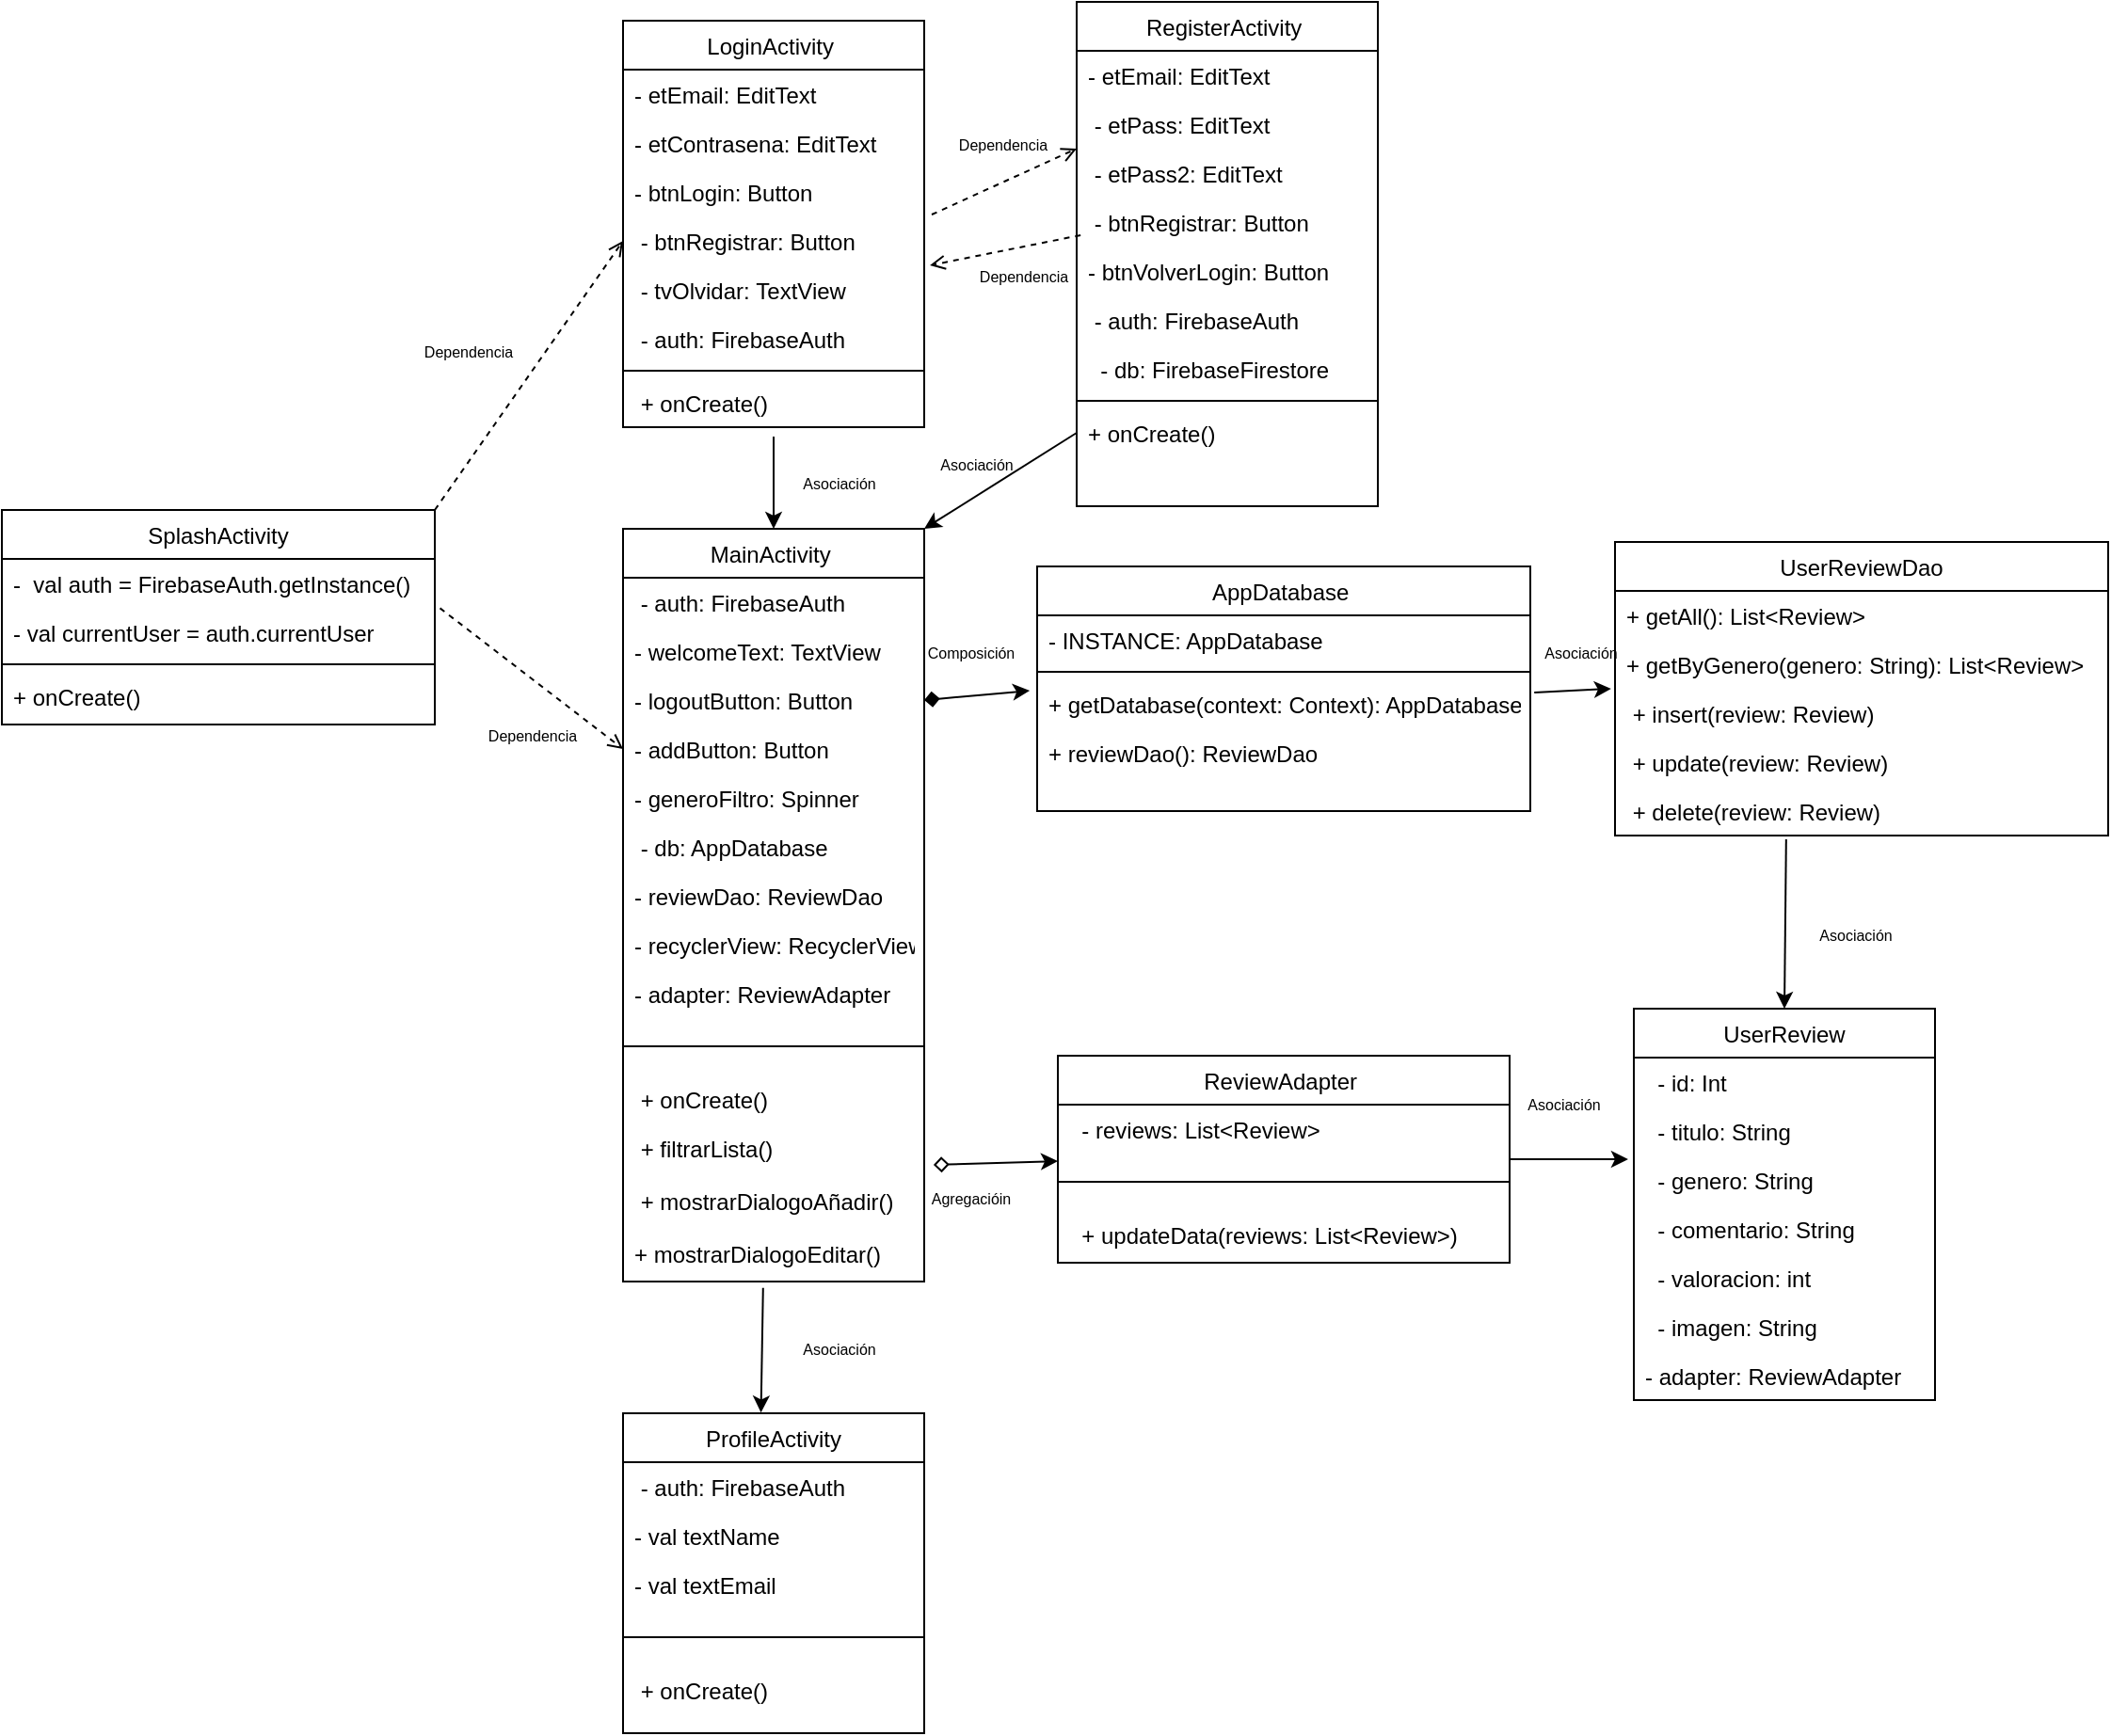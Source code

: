 <mxfile version="28.1.2">
  <diagram id="C5RBs43oDa-KdzZeNtuy" name="Page-1">
    <mxGraphModel dx="2253" dy="875" grid="1" gridSize="10" guides="1" tooltips="1" connect="1" arrows="1" fold="1" page="1" pageScale="1" pageWidth="827" pageHeight="1169" math="0" shadow="0">
      <root>
        <mxCell id="WIyWlLk6GJQsqaUBKTNV-0" />
        <mxCell id="WIyWlLk6GJQsqaUBKTNV-1" parent="WIyWlLk6GJQsqaUBKTNV-0" />
        <mxCell id="zkfFHV4jXpPFQw0GAbJ--0" value="RegisterActivity " style="swimlane;fontStyle=0;align=center;verticalAlign=top;childLayout=stackLayout;horizontal=1;startSize=26;horizontalStack=0;resizeParent=1;resizeLast=0;collapsible=1;marginBottom=0;rounded=0;shadow=0;strokeWidth=1;" parent="WIyWlLk6GJQsqaUBKTNV-1" vertex="1">
          <mxGeometry x="-49" y="190" width="160" height="268" as="geometry">
            <mxRectangle x="230" y="140" width="160" height="26" as="alternateBounds" />
          </mxGeometry>
        </mxCell>
        <mxCell id="zkfFHV4jXpPFQw0GAbJ--2" value="- etEmail: EditText" style="text;align=left;verticalAlign=top;spacingLeft=4;spacingRight=4;overflow=hidden;rotatable=0;points=[[0,0.5],[1,0.5]];portConstraint=eastwest;rounded=0;shadow=0;html=0;" parent="zkfFHV4jXpPFQw0GAbJ--0" vertex="1">
          <mxGeometry y="26" width="160" height="26" as="geometry" />
        </mxCell>
        <mxCell id="zkfFHV4jXpPFQw0GAbJ--3" value=" - etPass: EditText" style="text;align=left;verticalAlign=top;spacingLeft=4;spacingRight=4;overflow=hidden;rotatable=0;points=[[0,0.5],[1,0.5]];portConstraint=eastwest;rounded=0;shadow=0;html=0;" parent="zkfFHV4jXpPFQw0GAbJ--0" vertex="1">
          <mxGeometry y="52" width="160" height="26" as="geometry" />
        </mxCell>
        <mxCell id="fVmAXPzNtCIdIuna9Oln-4" value=" - etPass2: EditText" style="text;align=left;verticalAlign=top;spacingLeft=4;spacingRight=4;overflow=hidden;rotatable=0;points=[[0,0.5],[1,0.5]];portConstraint=eastwest;rounded=0;shadow=0;html=0;" parent="zkfFHV4jXpPFQw0GAbJ--0" vertex="1">
          <mxGeometry y="78" width="160" height="26" as="geometry" />
        </mxCell>
        <mxCell id="fVmAXPzNtCIdIuna9Oln-60" value=" - btnRegistrar: Button" style="text;align=left;verticalAlign=top;spacingLeft=4;spacingRight=4;overflow=hidden;rotatable=0;points=[[0,0.5],[1,0.5]];portConstraint=eastwest;rounded=0;shadow=0;html=0;" parent="zkfFHV4jXpPFQw0GAbJ--0" vertex="1">
          <mxGeometry y="104" width="160" height="26" as="geometry" />
        </mxCell>
        <mxCell id="fVmAXPzNtCIdIuna9Oln-61" value="- btnVolverLogin: Button" style="text;align=left;verticalAlign=top;spacingLeft=4;spacingRight=4;overflow=hidden;rotatable=0;points=[[0,0.5],[1,0.5]];portConstraint=eastwest;rounded=0;shadow=0;html=0;" parent="zkfFHV4jXpPFQw0GAbJ--0" vertex="1">
          <mxGeometry y="130" width="160" height="26" as="geometry" />
        </mxCell>
        <mxCell id="fVmAXPzNtCIdIuna9Oln-5" value=" - auth: FirebaseAuth" style="text;align=left;verticalAlign=top;spacingLeft=4;spacingRight=4;overflow=hidden;rotatable=0;points=[[0,0.5],[1,0.5]];portConstraint=eastwest;rounded=0;shadow=0;html=0;" parent="zkfFHV4jXpPFQw0GAbJ--0" vertex="1">
          <mxGeometry y="156" width="160" height="26" as="geometry" />
        </mxCell>
        <mxCell id="fVmAXPzNtCIdIuna9Oln-6" value="  - db: FirebaseFirestore" style="text;align=left;verticalAlign=top;spacingLeft=4;spacingRight=4;overflow=hidden;rotatable=0;points=[[0,0.5],[1,0.5]];portConstraint=eastwest;rounded=0;shadow=0;html=0;" parent="zkfFHV4jXpPFQw0GAbJ--0" vertex="1">
          <mxGeometry y="182" width="160" height="26" as="geometry" />
        </mxCell>
        <mxCell id="zkfFHV4jXpPFQw0GAbJ--4" value="" style="line;html=1;strokeWidth=1;align=left;verticalAlign=middle;spacingTop=-1;spacingLeft=3;spacingRight=3;rotatable=0;labelPosition=right;points=[];portConstraint=eastwest;" parent="zkfFHV4jXpPFQw0GAbJ--0" vertex="1">
          <mxGeometry y="208" width="160" height="8" as="geometry" />
        </mxCell>
        <mxCell id="zkfFHV4jXpPFQw0GAbJ--5" value="+ onCreate()" style="text;align=left;verticalAlign=top;spacingLeft=4;spacingRight=4;overflow=hidden;rotatable=0;points=[[0,0.5],[1,0.5]];portConstraint=eastwest;" parent="zkfFHV4jXpPFQw0GAbJ--0" vertex="1">
          <mxGeometry y="216" width="160" height="26" as="geometry" />
        </mxCell>
        <mxCell id="zkfFHV4jXpPFQw0GAbJ--6" value="LoginActivity " style="swimlane;fontStyle=0;align=center;verticalAlign=top;childLayout=stackLayout;horizontal=1;startSize=26;horizontalStack=0;resizeParent=1;resizeLast=0;collapsible=1;marginBottom=0;rounded=0;shadow=0;strokeWidth=1;" parent="WIyWlLk6GJQsqaUBKTNV-1" vertex="1">
          <mxGeometry x="-290" y="200" width="160" height="216" as="geometry">
            <mxRectangle x="130" y="380" width="160" height="26" as="alternateBounds" />
          </mxGeometry>
        </mxCell>
        <mxCell id="zkfFHV4jXpPFQw0GAbJ--7" value="- etEmail: EditText" style="text;align=left;verticalAlign=top;spacingLeft=4;spacingRight=4;overflow=hidden;rotatable=0;points=[[0,0.5],[1,0.5]];portConstraint=eastwest;" parent="zkfFHV4jXpPFQw0GAbJ--6" vertex="1">
          <mxGeometry y="26" width="160" height="26" as="geometry" />
        </mxCell>
        <mxCell id="zkfFHV4jXpPFQw0GAbJ--8" value="- etContrasena: EditText" style="text;align=left;verticalAlign=top;spacingLeft=4;spacingRight=4;overflow=hidden;rotatable=0;points=[[0,0.5],[1,0.5]];portConstraint=eastwest;rounded=0;shadow=0;html=0;" parent="zkfFHV4jXpPFQw0GAbJ--6" vertex="1">
          <mxGeometry y="52" width="160" height="26" as="geometry" />
        </mxCell>
        <mxCell id="fVmAXPzNtCIdIuna9Oln-0" value="- btnLogin: Button" style="text;align=left;verticalAlign=top;spacingLeft=4;spacingRight=4;overflow=hidden;rotatable=0;points=[[0,0.5],[1,0.5]];portConstraint=eastwest;rounded=0;shadow=0;html=0;" parent="zkfFHV4jXpPFQw0GAbJ--6" vertex="1">
          <mxGeometry y="78" width="160" height="26" as="geometry" />
        </mxCell>
        <mxCell id="fVmAXPzNtCIdIuna9Oln-1" value=" - btnRegistrar: Button" style="text;align=left;verticalAlign=top;spacingLeft=4;spacingRight=4;overflow=hidden;rotatable=0;points=[[0,0.5],[1,0.5]];portConstraint=eastwest;rounded=0;shadow=0;html=0;" parent="zkfFHV4jXpPFQw0GAbJ--6" vertex="1">
          <mxGeometry y="104" width="160" height="26" as="geometry" />
        </mxCell>
        <mxCell id="fVmAXPzNtCIdIuna9Oln-62" value=" - tvOlvidar: TextView" style="text;align=left;verticalAlign=top;spacingLeft=4;spacingRight=4;overflow=hidden;rotatable=0;points=[[0,0.5],[1,0.5]];portConstraint=eastwest;rounded=0;shadow=0;html=0;" parent="zkfFHV4jXpPFQw0GAbJ--6" vertex="1">
          <mxGeometry y="130" width="160" height="26" as="geometry" />
        </mxCell>
        <mxCell id="fVmAXPzNtCIdIuna9Oln-2" value=" - auth: FirebaseAuth" style="text;align=left;verticalAlign=top;spacingLeft=4;spacingRight=4;overflow=hidden;rotatable=0;points=[[0,0.5],[1,0.5]];portConstraint=eastwest;rounded=0;shadow=0;html=0;" parent="zkfFHV4jXpPFQw0GAbJ--6" vertex="1">
          <mxGeometry y="156" width="160" height="26" as="geometry" />
        </mxCell>
        <mxCell id="zkfFHV4jXpPFQw0GAbJ--9" value="" style="line;html=1;strokeWidth=1;align=left;verticalAlign=middle;spacingTop=-1;spacingLeft=3;spacingRight=3;rotatable=0;labelPosition=right;points=[];portConstraint=eastwest;" parent="zkfFHV4jXpPFQw0GAbJ--6" vertex="1">
          <mxGeometry y="182" width="160" height="8" as="geometry" />
        </mxCell>
        <mxCell id="zkfFHV4jXpPFQw0GAbJ--10" value=" + onCreate()" style="text;align=left;verticalAlign=top;spacingLeft=4;spacingRight=4;overflow=hidden;rotatable=0;points=[[0,0.5],[1,0.5]];portConstraint=eastwest;fontStyle=0" parent="zkfFHV4jXpPFQw0GAbJ--6" vertex="1">
          <mxGeometry y="190" width="160" height="26" as="geometry" />
        </mxCell>
        <mxCell id="zkfFHV4jXpPFQw0GAbJ--13" value="MainActivity " style="swimlane;fontStyle=0;align=center;verticalAlign=top;childLayout=stackLayout;horizontal=1;startSize=26;horizontalStack=0;resizeParent=1;resizeLast=0;collapsible=1;marginBottom=0;rounded=0;shadow=0;strokeWidth=1;" parent="WIyWlLk6GJQsqaUBKTNV-1" vertex="1">
          <mxGeometry x="-290" y="470" width="160" height="400" as="geometry">
            <mxRectangle x="340" y="380" width="170" height="26" as="alternateBounds" />
          </mxGeometry>
        </mxCell>
        <mxCell id="zkfFHV4jXpPFQw0GAbJ--14" value=" - auth: FirebaseAuth" style="text;align=left;verticalAlign=top;spacingLeft=4;spacingRight=4;overflow=hidden;rotatable=0;points=[[0,0.5],[1,0.5]];portConstraint=eastwest;" parent="zkfFHV4jXpPFQw0GAbJ--13" vertex="1">
          <mxGeometry y="26" width="160" height="26" as="geometry" />
        </mxCell>
        <mxCell id="fVmAXPzNtCIdIuna9Oln-63" value="- welcomeText: TextView" style="text;align=left;verticalAlign=top;spacingLeft=4;spacingRight=4;overflow=hidden;rotatable=0;points=[[0,0.5],[1,0.5]];portConstraint=eastwest;rounded=0;shadow=0;html=0;" parent="zkfFHV4jXpPFQw0GAbJ--13" vertex="1">
          <mxGeometry y="52" width="160" height="26" as="geometry" />
        </mxCell>
        <mxCell id="fVmAXPzNtCIdIuna9Oln-64" value="- logoutButton: Button" style="text;align=left;verticalAlign=top;spacingLeft=4;spacingRight=4;overflow=hidden;rotatable=0;points=[[0,0.5],[1,0.5]];portConstraint=eastwest;rounded=0;shadow=0;html=0;" parent="zkfFHV4jXpPFQw0GAbJ--13" vertex="1">
          <mxGeometry y="78" width="160" height="26" as="geometry" />
        </mxCell>
        <mxCell id="fVmAXPzNtCIdIuna9Oln-65" value="- addButton: Button" style="text;align=left;verticalAlign=top;spacingLeft=4;spacingRight=4;overflow=hidden;rotatable=0;points=[[0,0.5],[1,0.5]];portConstraint=eastwest;rounded=0;shadow=0;html=0;" parent="zkfFHV4jXpPFQw0GAbJ--13" vertex="1">
          <mxGeometry y="104" width="160" height="26" as="geometry" />
        </mxCell>
        <mxCell id="fVmAXPzNtCIdIuna9Oln-66" value="- generoFiltro: Spinner" style="text;align=left;verticalAlign=top;spacingLeft=4;spacingRight=4;overflow=hidden;rotatable=0;points=[[0,0.5],[1,0.5]];portConstraint=eastwest;rounded=0;shadow=0;html=0;" parent="zkfFHV4jXpPFQw0GAbJ--13" vertex="1">
          <mxGeometry y="130" width="160" height="26" as="geometry" />
        </mxCell>
        <mxCell id="fVmAXPzNtCIdIuna9Oln-7" value=" - db: AppDatabase" style="text;align=left;verticalAlign=top;spacingLeft=4;spacingRight=4;overflow=hidden;rotatable=0;points=[[0,0.5],[1,0.5]];portConstraint=eastwest;" parent="zkfFHV4jXpPFQw0GAbJ--13" vertex="1">
          <mxGeometry y="156" width="160" height="26" as="geometry" />
        </mxCell>
        <mxCell id="fVmAXPzNtCIdIuna9Oln-9" value="- reviewDao: ReviewDao" style="text;align=left;verticalAlign=top;spacingLeft=4;spacingRight=4;overflow=hidden;rotatable=0;points=[[0,0.5],[1,0.5]];portConstraint=eastwest;" parent="zkfFHV4jXpPFQw0GAbJ--13" vertex="1">
          <mxGeometry y="182" width="160" height="26" as="geometry" />
        </mxCell>
        <mxCell id="fVmAXPzNtCIdIuna9Oln-8" value="- recyclerView: RecyclerView" style="text;align=left;verticalAlign=top;spacingLeft=4;spacingRight=4;overflow=hidden;rotatable=0;points=[[0,0.5],[1,0.5]];portConstraint=eastwest;" parent="zkfFHV4jXpPFQw0GAbJ--13" vertex="1">
          <mxGeometry y="208" width="160" height="26" as="geometry" />
        </mxCell>
        <mxCell id="fVmAXPzNtCIdIuna9Oln-11" value="- adapter: ReviewAdapter&#xa;" style="text;align=left;verticalAlign=top;spacingLeft=4;spacingRight=4;overflow=hidden;rotatable=0;points=[[0,0.5],[1,0.5]];portConstraint=eastwest;" parent="zkfFHV4jXpPFQw0GAbJ--13" vertex="1">
          <mxGeometry y="234" width="160" height="26" as="geometry" />
        </mxCell>
        <mxCell id="zkfFHV4jXpPFQw0GAbJ--15" value="" style="line;html=1;strokeWidth=1;align=left;verticalAlign=middle;spacingTop=-1;spacingLeft=3;spacingRight=3;rotatable=0;labelPosition=right;points=[];portConstraint=eastwest;" parent="zkfFHV4jXpPFQw0GAbJ--13" vertex="1">
          <mxGeometry y="260" width="160" height="30" as="geometry" />
        </mxCell>
        <mxCell id="fVmAXPzNtCIdIuna9Oln-10" value=" + onCreate()" style="text;align=left;verticalAlign=top;spacingLeft=4;spacingRight=4;overflow=hidden;rotatable=0;points=[[0,0.5],[1,0.5]];portConstraint=eastwest;fontStyle=0" parent="zkfFHV4jXpPFQw0GAbJ--13" vertex="1">
          <mxGeometry y="290" width="160" height="26" as="geometry" />
        </mxCell>
        <mxCell id="fVmAXPzNtCIdIuna9Oln-12" value=" + filtrarLista()" style="text;align=left;verticalAlign=top;spacingLeft=4;spacingRight=4;overflow=hidden;rotatable=0;points=[[0,0.5],[1,0.5]];portConstraint=eastwest;fontStyle=0" parent="zkfFHV4jXpPFQw0GAbJ--13" vertex="1">
          <mxGeometry y="316" width="160" height="28" as="geometry" />
        </mxCell>
        <mxCell id="fVmAXPzNtCIdIuna9Oln-13" value=" + mostrarDialogoAñadir()" style="text;align=left;verticalAlign=top;spacingLeft=4;spacingRight=4;overflow=hidden;rotatable=0;points=[[0,0.5],[1,0.5]];portConstraint=eastwest;fontStyle=0" parent="zkfFHV4jXpPFQw0GAbJ--13" vertex="1">
          <mxGeometry y="344" width="160" height="28" as="geometry" />
        </mxCell>
        <mxCell id="fVmAXPzNtCIdIuna9Oln-14" value="+ mostrarDialogoEditar()" style="text;align=left;verticalAlign=top;spacingLeft=4;spacingRight=4;overflow=hidden;rotatable=0;points=[[0,0.5],[1,0.5]];portConstraint=eastwest;fontStyle=0" parent="zkfFHV4jXpPFQw0GAbJ--13" vertex="1">
          <mxGeometry y="372" width="160" height="28" as="geometry" />
        </mxCell>
        <mxCell id="zkfFHV4jXpPFQw0GAbJ--17" value="AppDatabase " style="swimlane;fontStyle=0;align=center;verticalAlign=top;childLayout=stackLayout;horizontal=1;startSize=26;horizontalStack=0;resizeParent=1;resizeLast=0;collapsible=1;marginBottom=0;rounded=0;shadow=0;strokeWidth=1;" parent="WIyWlLk6GJQsqaUBKTNV-1" vertex="1">
          <mxGeometry x="-70" y="490" width="262" height="130" as="geometry">
            <mxRectangle x="550" y="140" width="160" height="26" as="alternateBounds" />
          </mxGeometry>
        </mxCell>
        <mxCell id="zkfFHV4jXpPFQw0GAbJ--18" value="- INSTANCE: AppDatabase" style="text;align=left;verticalAlign=top;spacingLeft=4;spacingRight=4;overflow=hidden;rotatable=0;points=[[0,0.5],[1,0.5]];portConstraint=eastwest;" parent="zkfFHV4jXpPFQw0GAbJ--17" vertex="1">
          <mxGeometry y="26" width="262" height="26" as="geometry" />
        </mxCell>
        <mxCell id="zkfFHV4jXpPFQw0GAbJ--23" value="" style="line;html=1;strokeWidth=1;align=left;verticalAlign=middle;spacingTop=-1;spacingLeft=3;spacingRight=3;rotatable=0;labelPosition=right;points=[];portConstraint=eastwest;" parent="zkfFHV4jXpPFQw0GAbJ--17" vertex="1">
          <mxGeometry y="52" width="262" height="8" as="geometry" />
        </mxCell>
        <mxCell id="zkfFHV4jXpPFQw0GAbJ--24" value="+ getDatabase(context: Context): AppDatabase" style="text;align=left;verticalAlign=top;spacingLeft=4;spacingRight=4;overflow=hidden;rotatable=0;points=[[0,0.5],[1,0.5]];portConstraint=eastwest;" parent="zkfFHV4jXpPFQw0GAbJ--17" vertex="1">
          <mxGeometry y="60" width="262" height="26" as="geometry" />
        </mxCell>
        <mxCell id="zkfFHV4jXpPFQw0GAbJ--25" value="+ reviewDao(): ReviewDao" style="text;align=left;verticalAlign=top;spacingLeft=4;spacingRight=4;overflow=hidden;rotatable=0;points=[[0,0.5],[1,0.5]];portConstraint=eastwest;" parent="zkfFHV4jXpPFQw0GAbJ--17" vertex="1">
          <mxGeometry y="86" width="262" height="26" as="geometry" />
        </mxCell>
        <mxCell id="fVmAXPzNtCIdIuna9Oln-15" value="UserReviewDao" style="swimlane;fontStyle=0;align=center;verticalAlign=top;childLayout=stackLayout;horizontal=1;startSize=26;horizontalStack=0;resizeParent=1;resizeLast=0;collapsible=1;marginBottom=0;rounded=0;shadow=0;strokeWidth=1;" parent="WIyWlLk6GJQsqaUBKTNV-1" vertex="1">
          <mxGeometry x="237" y="477" width="262" height="156" as="geometry">
            <mxRectangle x="550" y="140" width="160" height="26" as="alternateBounds" />
          </mxGeometry>
        </mxCell>
        <mxCell id="fVmAXPzNtCIdIuna9Oln-16" value="+ getAll(): List&lt;Review&gt;" style="text;align=left;verticalAlign=top;spacingLeft=4;spacingRight=4;overflow=hidden;rotatable=0;points=[[0,0.5],[1,0.5]];portConstraint=eastwest;" parent="fVmAXPzNtCIdIuna9Oln-15" vertex="1">
          <mxGeometry y="26" width="262" height="26" as="geometry" />
        </mxCell>
        <mxCell id="fVmAXPzNtCIdIuna9Oln-18" value="+ getByGenero(genero: String): List&lt;Review&gt;" style="text;align=left;verticalAlign=top;spacingLeft=4;spacingRight=4;overflow=hidden;rotatable=0;points=[[0,0.5],[1,0.5]];portConstraint=eastwest;" parent="fVmAXPzNtCIdIuna9Oln-15" vertex="1">
          <mxGeometry y="52" width="262" height="26" as="geometry" />
        </mxCell>
        <mxCell id="fVmAXPzNtCIdIuna9Oln-19" value=" + insert(review: Review)" style="text;align=left;verticalAlign=top;spacingLeft=4;spacingRight=4;overflow=hidden;rotatable=0;points=[[0,0.5],[1,0.5]];portConstraint=eastwest;" parent="fVmAXPzNtCIdIuna9Oln-15" vertex="1">
          <mxGeometry y="78" width="262" height="26" as="geometry" />
        </mxCell>
        <mxCell id="fVmAXPzNtCIdIuna9Oln-20" value=" + update(review: Review)" style="text;align=left;verticalAlign=top;spacingLeft=4;spacingRight=4;overflow=hidden;rotatable=0;points=[[0,0.5],[1,0.5]];portConstraint=eastwest;" parent="fVmAXPzNtCIdIuna9Oln-15" vertex="1">
          <mxGeometry y="104" width="262" height="26" as="geometry" />
        </mxCell>
        <mxCell id="fVmAXPzNtCIdIuna9Oln-21" value=" + delete(review: Review)" style="text;align=left;verticalAlign=top;spacingLeft=4;spacingRight=4;overflow=hidden;rotatable=0;points=[[0,0.5],[1,0.5]];portConstraint=eastwest;" parent="fVmAXPzNtCIdIuna9Oln-15" vertex="1">
          <mxGeometry y="130" width="262" height="26" as="geometry" />
        </mxCell>
        <mxCell id="fVmAXPzNtCIdIuna9Oln-28" value="UserReview" style="swimlane;fontStyle=0;align=center;verticalAlign=top;childLayout=stackLayout;horizontal=1;startSize=26;horizontalStack=0;resizeParent=1;resizeLast=0;collapsible=1;marginBottom=0;rounded=0;shadow=0;strokeWidth=1;" parent="WIyWlLk6GJQsqaUBKTNV-1" vertex="1">
          <mxGeometry x="247" y="725" width="160" height="208" as="geometry">
            <mxRectangle x="340" y="380" width="170" height="26" as="alternateBounds" />
          </mxGeometry>
        </mxCell>
        <mxCell id="fVmAXPzNtCIdIuna9Oln-29" value="  - id: Int" style="text;align=left;verticalAlign=top;spacingLeft=4;spacingRight=4;overflow=hidden;rotatable=0;points=[[0,0.5],[1,0.5]];portConstraint=eastwest;" parent="fVmAXPzNtCIdIuna9Oln-28" vertex="1">
          <mxGeometry y="26" width="160" height="26" as="geometry" />
        </mxCell>
        <mxCell id="fVmAXPzNtCIdIuna9Oln-30" value="  - titulo: String" style="text;align=left;verticalAlign=top;spacingLeft=4;spacingRight=4;overflow=hidden;rotatable=0;points=[[0,0.5],[1,0.5]];portConstraint=eastwest;" parent="fVmAXPzNtCIdIuna9Oln-28" vertex="1">
          <mxGeometry y="52" width="160" height="26" as="geometry" />
        </mxCell>
        <mxCell id="fVmAXPzNtCIdIuna9Oln-31" value="  - genero: String" style="text;align=left;verticalAlign=top;spacingLeft=4;spacingRight=4;overflow=hidden;rotatable=0;points=[[0,0.5],[1,0.5]];portConstraint=eastwest;" parent="fVmAXPzNtCIdIuna9Oln-28" vertex="1">
          <mxGeometry y="78" width="160" height="26" as="geometry" />
        </mxCell>
        <mxCell id="fVmAXPzNtCIdIuna9Oln-32" value="  - comentario: String" style="text;align=left;verticalAlign=top;spacingLeft=4;spacingRight=4;overflow=hidden;rotatable=0;points=[[0,0.5],[1,0.5]];portConstraint=eastwest;" parent="fVmAXPzNtCIdIuna9Oln-28" vertex="1">
          <mxGeometry y="104" width="160" height="26" as="geometry" />
        </mxCell>
        <mxCell id="kTxxk7AfBNd2xQqwwEXu-0" value="  - valoracion: int" style="text;align=left;verticalAlign=top;spacingLeft=4;spacingRight=4;overflow=hidden;rotatable=0;points=[[0,0.5],[1,0.5]];portConstraint=eastwest;" parent="fVmAXPzNtCIdIuna9Oln-28" vertex="1">
          <mxGeometry y="130" width="160" height="26" as="geometry" />
        </mxCell>
        <mxCell id="kTxxk7AfBNd2xQqwwEXu-1" value="  - imagen: String" style="text;align=left;verticalAlign=top;spacingLeft=4;spacingRight=4;overflow=hidden;rotatable=0;points=[[0,0.5],[1,0.5]];portConstraint=eastwest;" parent="fVmAXPzNtCIdIuna9Oln-28" vertex="1">
          <mxGeometry y="156" width="160" height="26" as="geometry" />
        </mxCell>
        <mxCell id="fVmAXPzNtCIdIuna9Oln-33" value="- adapter: ReviewAdapter&#xa;" style="text;align=left;verticalAlign=top;spacingLeft=4;spacingRight=4;overflow=hidden;rotatable=0;points=[[0,0.5],[1,0.5]];portConstraint=eastwest;" parent="fVmAXPzNtCIdIuna9Oln-28" vertex="1">
          <mxGeometry y="182" width="160" height="26" as="geometry" />
        </mxCell>
        <mxCell id="fVmAXPzNtCIdIuna9Oln-39" value="ReviewAdapter " style="swimlane;fontStyle=0;align=center;verticalAlign=top;childLayout=stackLayout;horizontal=1;startSize=26;horizontalStack=0;resizeParent=1;resizeLast=0;collapsible=1;marginBottom=0;rounded=0;shadow=0;strokeWidth=1;" parent="WIyWlLk6GJQsqaUBKTNV-1" vertex="1">
          <mxGeometry x="-59" y="750" width="240" height="110" as="geometry">
            <mxRectangle x="340" y="380" width="170" height="26" as="alternateBounds" />
          </mxGeometry>
        </mxCell>
        <mxCell id="fVmAXPzNtCIdIuna9Oln-40" value="  - reviews: List&lt;Review&gt;" style="text;align=left;verticalAlign=top;spacingLeft=4;spacingRight=4;overflow=hidden;rotatable=0;points=[[0,0.5],[1,0.5]];portConstraint=eastwest;" parent="fVmAXPzNtCIdIuna9Oln-39" vertex="1">
          <mxGeometry y="26" width="240" height="26" as="geometry" />
        </mxCell>
        <mxCell id="fVmAXPzNtCIdIuna9Oln-45" value="" style="line;html=1;strokeWidth=1;align=left;verticalAlign=middle;spacingTop=-1;spacingLeft=3;spacingRight=3;rotatable=0;labelPosition=right;points=[];portConstraint=eastwest;" parent="fVmAXPzNtCIdIuna9Oln-39" vertex="1">
          <mxGeometry y="52" width="240" height="30" as="geometry" />
        </mxCell>
        <mxCell id="fVmAXPzNtCIdIuna9Oln-49" value="  + updateData(reviews: List&lt;Review&gt;)" style="text;align=left;verticalAlign=top;spacingLeft=4;spacingRight=4;overflow=hidden;rotatable=0;points=[[0,0.5],[1,0.5]];portConstraint=eastwest;fontStyle=0" parent="fVmAXPzNtCIdIuna9Oln-39" vertex="1">
          <mxGeometry y="82" width="240" height="28" as="geometry" />
        </mxCell>
        <mxCell id="fVmAXPzNtCIdIuna9Oln-50" value="" style="endArrow=open;html=1;rounded=0;exitX=1.025;exitY=-0.038;exitDx=0;exitDy=0;exitPerimeter=0;entryX=0;entryY=0;entryDx=0;entryDy=0;entryPerimeter=0;endFill=0;dashed=1;" parent="WIyWlLk6GJQsqaUBKTNV-1" source="fVmAXPzNtCIdIuna9Oln-1" target="fVmAXPzNtCIdIuna9Oln-4" edge="1">
          <mxGeometry width="50" height="50" relative="1" as="geometry">
            <mxPoint x="160" y="340" as="sourcePoint" />
            <mxPoint x="90" y="340" as="targetPoint" />
          </mxGeometry>
        </mxCell>
        <mxCell id="fVmAXPzNtCIdIuna9Oln-51" value="" style="endArrow=classic;html=1;rounded=0;exitX=0.5;exitY=1.192;exitDx=0;exitDy=0;exitPerimeter=0;entryX=0.5;entryY=0;entryDx=0;entryDy=0;" parent="WIyWlLk6GJQsqaUBKTNV-1" source="zkfFHV4jXpPFQw0GAbJ--10" target="zkfFHV4jXpPFQw0GAbJ--13" edge="1">
          <mxGeometry width="50" height="50" relative="1" as="geometry">
            <mxPoint x="-80" y="490" as="sourcePoint" />
            <mxPoint x="-30" y="440" as="targetPoint" />
          </mxGeometry>
        </mxCell>
        <mxCell id="fVmAXPzNtCIdIuna9Oln-53" value="" style="endArrow=classic;html=1;rounded=0;entryX=-0.015;entryY=0.231;entryDx=0;entryDy=0;entryPerimeter=0;startArrow=diamond;startFill=1;exitX=1;exitY=0.5;exitDx=0;exitDy=0;" parent="WIyWlLk6GJQsqaUBKTNV-1" source="fVmAXPzNtCIdIuna9Oln-64" target="zkfFHV4jXpPFQw0GAbJ--24" edge="1">
          <mxGeometry width="50" height="50" relative="1" as="geometry">
            <mxPoint x="-123" y="540" as="sourcePoint" />
            <mxPoint x="-170" y="575" as="targetPoint" />
          </mxGeometry>
        </mxCell>
        <mxCell id="fVmAXPzNtCIdIuna9Oln-54" value="" style="endArrow=classic;html=1;rounded=0;entryX=-0.008;entryY=0;entryDx=0;entryDy=0;entryPerimeter=0;exitX=1.008;exitY=0.269;exitDx=0;exitDy=0;exitPerimeter=0;" parent="WIyWlLk6GJQsqaUBKTNV-1" source="zkfFHV4jXpPFQw0GAbJ--24" target="fVmAXPzNtCIdIuna9Oln-19" edge="1">
          <mxGeometry width="50" height="50" relative="1" as="geometry">
            <mxPoint x="200" y="538" as="sourcePoint" />
            <mxPoint x="-4" y="561" as="targetPoint" />
          </mxGeometry>
        </mxCell>
        <mxCell id="fVmAXPzNtCIdIuna9Oln-56" value="" style="endArrow=classic;html=1;rounded=0;entryX=0.5;entryY=0;entryDx=0;entryDy=0;exitX=0.347;exitY=1.077;exitDx=0;exitDy=0;exitPerimeter=0;" parent="WIyWlLk6GJQsqaUBKTNV-1" source="fVmAXPzNtCIdIuna9Oln-21" target="fVmAXPzNtCIdIuna9Oln-28" edge="1">
          <mxGeometry width="50" height="50" relative="1" as="geometry">
            <mxPoint x="250" y="550" as="sourcePoint" />
            <mxPoint x="304" y="551" as="targetPoint" />
          </mxGeometry>
        </mxCell>
        <mxCell id="fVmAXPzNtCIdIuna9Oln-57" value="" style="endArrow=classic;html=1;rounded=0;exitX=1;exitY=0.5;exitDx=0;exitDy=0;entryX=-0.019;entryY=0.077;entryDx=0;entryDy=0;entryPerimeter=0;" parent="WIyWlLk6GJQsqaUBKTNV-1" source="fVmAXPzNtCIdIuna9Oln-39" target="fVmAXPzNtCIdIuna9Oln-31" edge="1">
          <mxGeometry width="50" height="50" relative="1" as="geometry">
            <mxPoint x="320" y="670" as="sourcePoint" />
            <mxPoint x="260" y="700" as="targetPoint" />
          </mxGeometry>
        </mxCell>
        <mxCell id="fVmAXPzNtCIdIuna9Oln-58" value="" style="endArrow=classic;html=1;rounded=0;exitX=1.031;exitY=0.786;exitDx=0;exitDy=0;entryX=0;entryY=1.154;entryDx=0;entryDy=0;entryPerimeter=0;startArrow=diamond;startFill=0;exitPerimeter=0;" parent="WIyWlLk6GJQsqaUBKTNV-1" source="fVmAXPzNtCIdIuna9Oln-12" target="fVmAXPzNtCIdIuna9Oln-40" edge="1">
          <mxGeometry width="50" height="50" relative="1" as="geometry">
            <mxPoint x="130" y="710" as="sourcePoint" />
            <mxPoint x="250" y="715" as="targetPoint" />
          </mxGeometry>
        </mxCell>
        <mxCell id="fVmAXPzNtCIdIuna9Oln-67" value="&lt;font style=&quot;font-size: 8px;&quot;&gt;Composición&lt;/font&gt;" style="text;html=1;align=center;verticalAlign=middle;whiteSpace=wrap;rounded=0;" parent="WIyWlLk6GJQsqaUBKTNV-1" vertex="1">
          <mxGeometry x="-123" y="530" width="36" height="10" as="geometry" />
        </mxCell>
        <mxCell id="fVmAXPzNtCIdIuna9Oln-69" value="&lt;font style=&quot;font-size: 8px;&quot;&gt;Dependencia &lt;/font&gt;" style="text;html=1;align=center;verticalAlign=middle;whiteSpace=wrap;rounded=0;" parent="WIyWlLk6GJQsqaUBKTNV-1" vertex="1">
          <mxGeometry x="-106" y="260" width="36" height="10" as="geometry" />
        </mxCell>
        <mxCell id="fVmAXPzNtCIdIuna9Oln-70" value="&lt;font style=&quot;font-size: 8px;&quot;&gt;Asociación&lt;/font&gt;" style="text;html=1;align=center;verticalAlign=middle;whiteSpace=wrap;rounded=0;" parent="WIyWlLk6GJQsqaUBKTNV-1" vertex="1">
          <mxGeometry x="-193" y="440" width="36" height="10" as="geometry" />
        </mxCell>
        <mxCell id="fVmAXPzNtCIdIuna9Oln-71" value="&lt;font style=&quot;font-size: 8px;&quot;&gt;Agregacióin&lt;/font&gt;" style="text;html=1;align=center;verticalAlign=middle;whiteSpace=wrap;rounded=0;" parent="WIyWlLk6GJQsqaUBKTNV-1" vertex="1">
          <mxGeometry x="-123" y="820" width="36" height="10" as="geometry" />
        </mxCell>
        <mxCell id="fVmAXPzNtCIdIuna9Oln-74" value="&lt;font style=&quot;font-size: 8px;&quot;&gt;Asociación&lt;/font&gt;" style="text;html=1;align=center;verticalAlign=middle;whiteSpace=wrap;rounded=0;" parent="WIyWlLk6GJQsqaUBKTNV-1" vertex="1">
          <mxGeometry x="201" y="530" width="36" height="10" as="geometry" />
        </mxCell>
        <mxCell id="fVmAXPzNtCIdIuna9Oln-75" value="&lt;font style=&quot;font-size: 8px;&quot;&gt;Asociación&lt;/font&gt;" style="text;html=1;align=center;verticalAlign=middle;whiteSpace=wrap;rounded=0;" parent="WIyWlLk6GJQsqaUBKTNV-1" vertex="1">
          <mxGeometry x="192" y="770" width="36" height="10" as="geometry" />
        </mxCell>
        <mxCell id="fVmAXPzNtCIdIuna9Oln-76" value="&lt;font style=&quot;font-size: 8px;&quot;&gt;Asociación&lt;/font&gt;" style="text;html=1;align=center;verticalAlign=middle;whiteSpace=wrap;rounded=0;" parent="WIyWlLk6GJQsqaUBKTNV-1" vertex="1">
          <mxGeometry x="347" y="680" width="36" height="10" as="geometry" />
        </mxCell>
        <mxCell id="czL1mMQHnpixOJ9M5mLV-0" value="" style="endArrow=open;html=1;rounded=0;exitX=0.013;exitY=0.769;exitDx=0;exitDy=0;exitPerimeter=0;entryX=1.019;entryY=0;entryDx=0;entryDy=0;entryPerimeter=0;endFill=0;dashed=1;" parent="WIyWlLk6GJQsqaUBKTNV-1" source="fVmAXPzNtCIdIuna9Oln-60" target="fVmAXPzNtCIdIuna9Oln-62" edge="1">
          <mxGeometry width="50" height="50" relative="1" as="geometry">
            <mxPoint x="-90" y="335" as="sourcePoint" />
            <mxPoint x="-13" y="300" as="targetPoint" />
          </mxGeometry>
        </mxCell>
        <mxCell id="czL1mMQHnpixOJ9M5mLV-1" value="&lt;font style=&quot;font-size: 8px;&quot;&gt;Dependencia &lt;/font&gt;" style="text;html=1;align=center;verticalAlign=middle;whiteSpace=wrap;rounded=0;" parent="WIyWlLk6GJQsqaUBKTNV-1" vertex="1">
          <mxGeometry x="-95" y="330" width="36" height="10" as="geometry" />
        </mxCell>
        <mxCell id="czL1mMQHnpixOJ9M5mLV-2" value="" style="endArrow=classic;html=1;rounded=0;exitX=0;exitY=0.5;exitDx=0;exitDy=0;entryX=1;entryY=0;entryDx=0;entryDy=0;" parent="WIyWlLk6GJQsqaUBKTNV-1" source="zkfFHV4jXpPFQw0GAbJ--5" target="zkfFHV4jXpPFQw0GAbJ--13" edge="1">
          <mxGeometry width="50" height="50" relative="1" as="geometry">
            <mxPoint x="-210" y="430" as="sourcePoint" />
            <mxPoint x="-210" y="479" as="targetPoint" />
          </mxGeometry>
        </mxCell>
        <mxCell id="czL1mMQHnpixOJ9M5mLV-3" value="&lt;font style=&quot;font-size: 8px;&quot;&gt;Asociación&lt;/font&gt;" style="text;html=1;align=center;verticalAlign=middle;whiteSpace=wrap;rounded=0;" parent="WIyWlLk6GJQsqaUBKTNV-1" vertex="1">
          <mxGeometry x="-120" y="430" width="36" height="10" as="geometry" />
        </mxCell>
        <mxCell id="jiecq1RfKc9_sGvWg6sV-0" value="SplashActivity" style="swimlane;fontStyle=0;align=center;verticalAlign=top;childLayout=stackLayout;horizontal=1;startSize=26;horizontalStack=0;resizeParent=1;resizeLast=0;collapsible=1;marginBottom=0;rounded=0;shadow=0;strokeWidth=1;" parent="WIyWlLk6GJQsqaUBKTNV-1" vertex="1">
          <mxGeometry x="-620" y="460" width="230" height="114" as="geometry">
            <mxRectangle x="130" y="380" width="160" height="26" as="alternateBounds" />
          </mxGeometry>
        </mxCell>
        <mxCell id="jiecq1RfKc9_sGvWg6sV-1" value="-  val auth = FirebaseAuth.getInstance()" style="text;align=left;verticalAlign=top;spacingLeft=4;spacingRight=4;overflow=hidden;rotatable=0;points=[[0,0.5],[1,0.5]];portConstraint=eastwest;" parent="jiecq1RfKc9_sGvWg6sV-0" vertex="1">
          <mxGeometry y="26" width="230" height="26" as="geometry" />
        </mxCell>
        <mxCell id="jiecq1RfKc9_sGvWg6sV-2" value="- val currentUser = auth.currentUser" style="text;align=left;verticalAlign=top;spacingLeft=4;spacingRight=4;overflow=hidden;rotatable=0;points=[[0,0.5],[1,0.5]];portConstraint=eastwest;rounded=0;shadow=0;html=0;" parent="jiecq1RfKc9_sGvWg6sV-0" vertex="1">
          <mxGeometry y="52" width="230" height="26" as="geometry" />
        </mxCell>
        <mxCell id="jiecq1RfKc9_sGvWg6sV-7" value="" style="line;html=1;strokeWidth=1;align=left;verticalAlign=middle;spacingTop=-1;spacingLeft=3;spacingRight=3;rotatable=0;labelPosition=right;points=[];portConstraint=eastwest;" parent="jiecq1RfKc9_sGvWg6sV-0" vertex="1">
          <mxGeometry y="78" width="230" height="8" as="geometry" />
        </mxCell>
        <mxCell id="jiecq1RfKc9_sGvWg6sV-8" value="+ onCreate()" style="text;align=left;verticalAlign=top;spacingLeft=4;spacingRight=4;overflow=hidden;rotatable=0;points=[[0,0.5],[1,0.5]];portConstraint=eastwest;fontStyle=0" parent="jiecq1RfKc9_sGvWg6sV-0" vertex="1">
          <mxGeometry y="86" width="230" height="26" as="geometry" />
        </mxCell>
        <mxCell id="jiecq1RfKc9_sGvWg6sV-12" value="" style="endArrow=open;html=1;rounded=0;exitX=1;exitY=0;exitDx=0;exitDy=0;entryX=0;entryY=0.5;entryDx=0;entryDy=0;endFill=0;dashed=1;" parent="WIyWlLk6GJQsqaUBKTNV-1" source="jiecq1RfKc9_sGvWg6sV-0" target="fVmAXPzNtCIdIuna9Oln-1" edge="1">
          <mxGeometry width="50" height="50" relative="1" as="geometry">
            <mxPoint x="-120" y="345" as="sourcePoint" />
            <mxPoint x="-43" y="310" as="targetPoint" />
          </mxGeometry>
        </mxCell>
        <mxCell id="jiecq1RfKc9_sGvWg6sV-13" value="" style="endArrow=open;html=1;rounded=0;exitX=1.012;exitY=0.007;exitDx=0;exitDy=0;entryX=0;entryY=0.5;entryDx=0;entryDy=0;endFill=0;dashed=1;exitPerimeter=0;" parent="WIyWlLk6GJQsqaUBKTNV-1" source="jiecq1RfKc9_sGvWg6sV-2" target="fVmAXPzNtCIdIuna9Oln-65" edge="1">
          <mxGeometry width="50" height="50" relative="1" as="geometry">
            <mxPoint x="-270" y="643" as="sourcePoint" />
            <mxPoint x="-190" y="490" as="targetPoint" />
          </mxGeometry>
        </mxCell>
        <mxCell id="jiecq1RfKc9_sGvWg6sV-14" value="&lt;font style=&quot;font-size: 8px;&quot;&gt;Dependencia &lt;/font&gt;" style="text;html=1;align=center;verticalAlign=middle;whiteSpace=wrap;rounded=0;" parent="WIyWlLk6GJQsqaUBKTNV-1" vertex="1">
          <mxGeometry x="-390" y="370" width="36" height="10" as="geometry" />
        </mxCell>
        <mxCell id="jiecq1RfKc9_sGvWg6sV-15" value="&lt;font style=&quot;font-size: 8px;&quot;&gt;Dependencia &lt;/font&gt;" style="text;html=1;align=center;verticalAlign=middle;whiteSpace=wrap;rounded=0;" parent="WIyWlLk6GJQsqaUBKTNV-1" vertex="1">
          <mxGeometry x="-356" y="574" width="36" height="10" as="geometry" />
        </mxCell>
        <mxCell id="HEKYGKGzSExJIjdEbwe--0" value="ProfileActivity" style="swimlane;fontStyle=0;align=center;verticalAlign=top;childLayout=stackLayout;horizontal=1;startSize=26;horizontalStack=0;resizeParent=1;resizeLast=0;collapsible=1;marginBottom=0;rounded=0;shadow=0;strokeWidth=1;" parent="WIyWlLk6GJQsqaUBKTNV-1" vertex="1">
          <mxGeometry x="-290" y="940" width="160" height="170" as="geometry">
            <mxRectangle x="340" y="380" width="170" height="26" as="alternateBounds" />
          </mxGeometry>
        </mxCell>
        <mxCell id="HEKYGKGzSExJIjdEbwe--1" value=" - auth: FirebaseAuth" style="text;align=left;verticalAlign=top;spacingLeft=4;spacingRight=4;overflow=hidden;rotatable=0;points=[[0,0.5],[1,0.5]];portConstraint=eastwest;" parent="HEKYGKGzSExJIjdEbwe--0" vertex="1">
          <mxGeometry y="26" width="160" height="26" as="geometry" />
        </mxCell>
        <mxCell id="HEKYGKGzSExJIjdEbwe--6" value="- val textName" style="text;align=left;verticalAlign=top;spacingLeft=4;spacingRight=4;overflow=hidden;rotatable=0;points=[[0,0.5],[1,0.5]];portConstraint=eastwest;" parent="HEKYGKGzSExJIjdEbwe--0" vertex="1">
          <mxGeometry y="52" width="160" height="26" as="geometry" />
        </mxCell>
        <mxCell id="HEKYGKGzSExJIjdEbwe--8" value="- val textEmail" style="text;align=left;verticalAlign=top;spacingLeft=4;spacingRight=4;overflow=hidden;rotatable=0;points=[[0,0.5],[1,0.5]];portConstraint=eastwest;" parent="HEKYGKGzSExJIjdEbwe--0" vertex="1">
          <mxGeometry y="78" width="160" height="26" as="geometry" />
        </mxCell>
        <mxCell id="HEKYGKGzSExJIjdEbwe--10" value="" style="line;html=1;strokeWidth=1;align=left;verticalAlign=middle;spacingTop=-1;spacingLeft=3;spacingRight=3;rotatable=0;labelPosition=right;points=[];portConstraint=eastwest;" parent="HEKYGKGzSExJIjdEbwe--0" vertex="1">
          <mxGeometry y="104" width="160" height="30" as="geometry" />
        </mxCell>
        <mxCell id="HEKYGKGzSExJIjdEbwe--11" value=" + onCreate()" style="text;align=left;verticalAlign=top;spacingLeft=4;spacingRight=4;overflow=hidden;rotatable=0;points=[[0,0.5],[1,0.5]];portConstraint=eastwest;fontStyle=0" parent="HEKYGKGzSExJIjdEbwe--0" vertex="1">
          <mxGeometry y="134" width="160" height="26" as="geometry" />
        </mxCell>
        <mxCell id="HEKYGKGzSExJIjdEbwe--15" value="" style="endArrow=classic;html=1;rounded=0;exitX=0.465;exitY=1.12;exitDx=0;exitDy=0;exitPerimeter=0;entryX=0.458;entryY=-0.002;entryDx=0;entryDy=0;entryPerimeter=0;" parent="WIyWlLk6GJQsqaUBKTNV-1" source="fVmAXPzNtCIdIuna9Oln-14" target="HEKYGKGzSExJIjdEbwe--0" edge="1">
          <mxGeometry width="50" height="50" relative="1" as="geometry">
            <mxPoint x="-410" y="920" as="sourcePoint" />
            <mxPoint x="-410" y="969" as="targetPoint" />
          </mxGeometry>
        </mxCell>
        <mxCell id="HEKYGKGzSExJIjdEbwe--17" value="&lt;font style=&quot;font-size: 8px;&quot;&gt;Asociación&lt;/font&gt;" style="text;html=1;align=center;verticalAlign=middle;whiteSpace=wrap;rounded=0;" parent="WIyWlLk6GJQsqaUBKTNV-1" vertex="1">
          <mxGeometry x="-193" y="900" width="36" height="10" as="geometry" />
        </mxCell>
      </root>
    </mxGraphModel>
  </diagram>
</mxfile>
